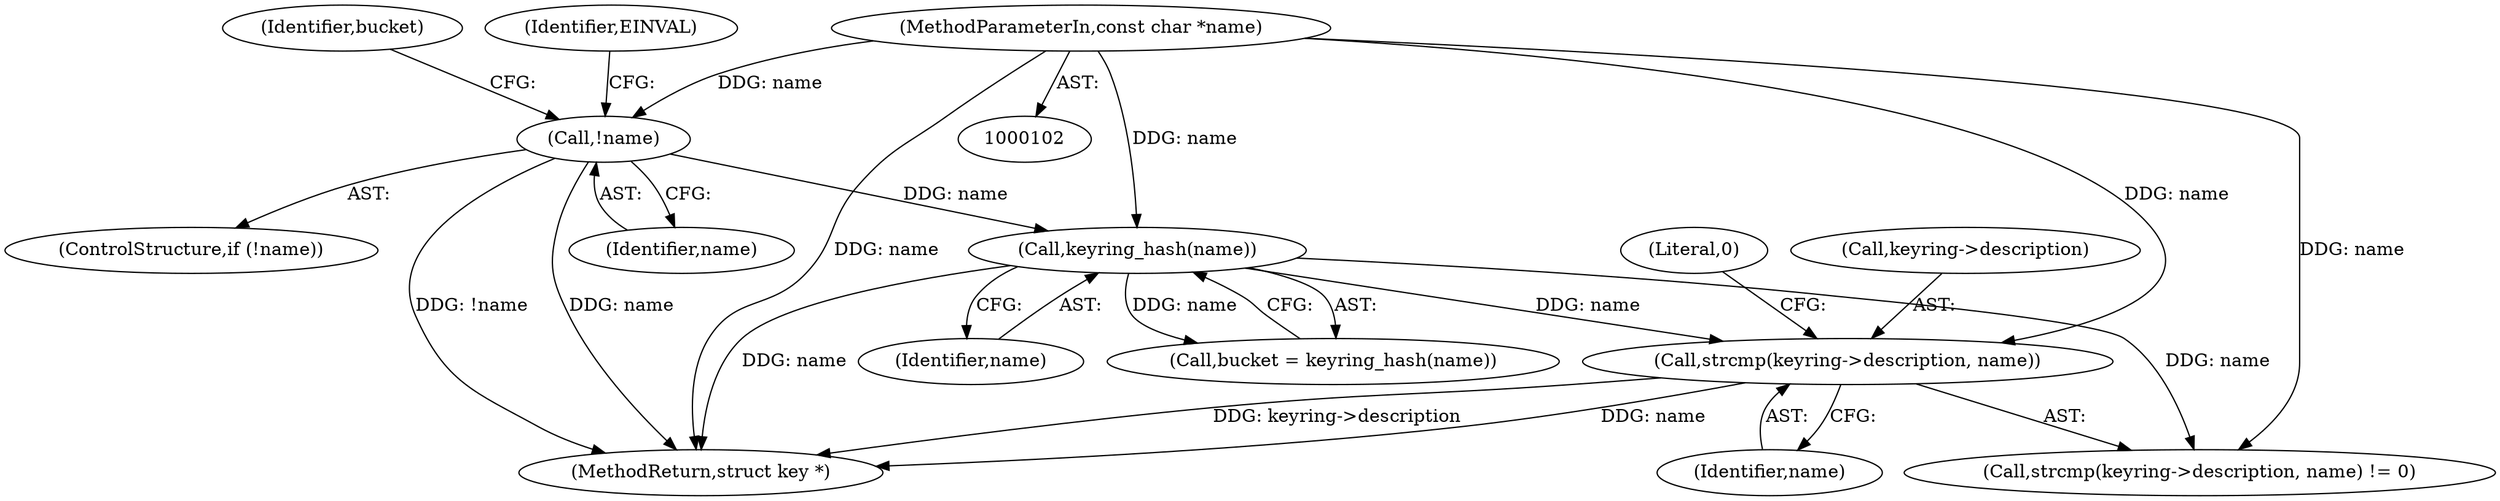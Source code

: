digraph "0_linux_237bbd29f7a049d310d907f4b2716a7feef9abf3_0@API" {
"1000150" [label="(Call,strcmp(keyring->description, name))"];
"1000117" [label="(Call,keyring_hash(name))"];
"1000109" [label="(Call,!name)"];
"1000103" [label="(MethodParameterIn,const char *name)"];
"1000109" [label="(Call,!name)"];
"1000103" [label="(MethodParameterIn,const char *name)"];
"1000115" [label="(Call,bucket = keyring_hash(name))"];
"1000117" [label="(Call,keyring_hash(name))"];
"1000118" [label="(Identifier,name)"];
"1000149" [label="(Call,strcmp(keyring->description, name) != 0)"];
"1000150" [label="(Call,strcmp(keyring->description, name))"];
"1000110" [label="(Identifier,name)"];
"1000116" [label="(Identifier,bucket)"];
"1000108" [label="(ControlStructure,if (!name))"];
"1000154" [label="(Identifier,name)"];
"1000114" [label="(Identifier,EINVAL)"];
"1000151" [label="(Call,keyring->description)"];
"1000196" [label="(MethodReturn,struct key *)"];
"1000155" [label="(Literal,0)"];
"1000150" -> "1000149"  [label="AST: "];
"1000150" -> "1000154"  [label="CFG: "];
"1000151" -> "1000150"  [label="AST: "];
"1000154" -> "1000150"  [label="AST: "];
"1000155" -> "1000150"  [label="CFG: "];
"1000150" -> "1000196"  [label="DDG: keyring->description"];
"1000150" -> "1000196"  [label="DDG: name"];
"1000117" -> "1000150"  [label="DDG: name"];
"1000103" -> "1000150"  [label="DDG: name"];
"1000117" -> "1000115"  [label="AST: "];
"1000117" -> "1000118"  [label="CFG: "];
"1000118" -> "1000117"  [label="AST: "];
"1000115" -> "1000117"  [label="CFG: "];
"1000117" -> "1000196"  [label="DDG: name"];
"1000117" -> "1000115"  [label="DDG: name"];
"1000109" -> "1000117"  [label="DDG: name"];
"1000103" -> "1000117"  [label="DDG: name"];
"1000117" -> "1000149"  [label="DDG: name"];
"1000109" -> "1000108"  [label="AST: "];
"1000109" -> "1000110"  [label="CFG: "];
"1000110" -> "1000109"  [label="AST: "];
"1000114" -> "1000109"  [label="CFG: "];
"1000116" -> "1000109"  [label="CFG: "];
"1000109" -> "1000196"  [label="DDG: !name"];
"1000109" -> "1000196"  [label="DDG: name"];
"1000103" -> "1000109"  [label="DDG: name"];
"1000103" -> "1000102"  [label="AST: "];
"1000103" -> "1000196"  [label="DDG: name"];
"1000103" -> "1000149"  [label="DDG: name"];
}
